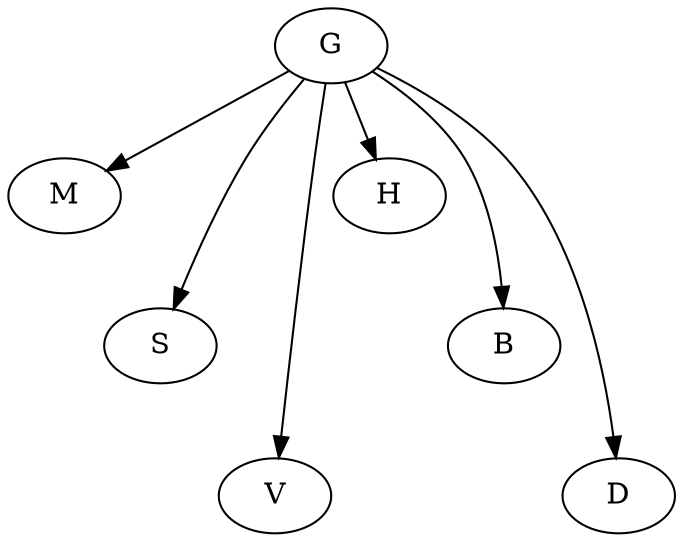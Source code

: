 digraph wide {
	G -> M	[minlen=1];
	G -> S	[minlen=2];
	G -> V	[minlen=3];
	G -> H	[minlen=1];
	G -> B	[minlen=2];
	G -> D	[minlen=3];
}
